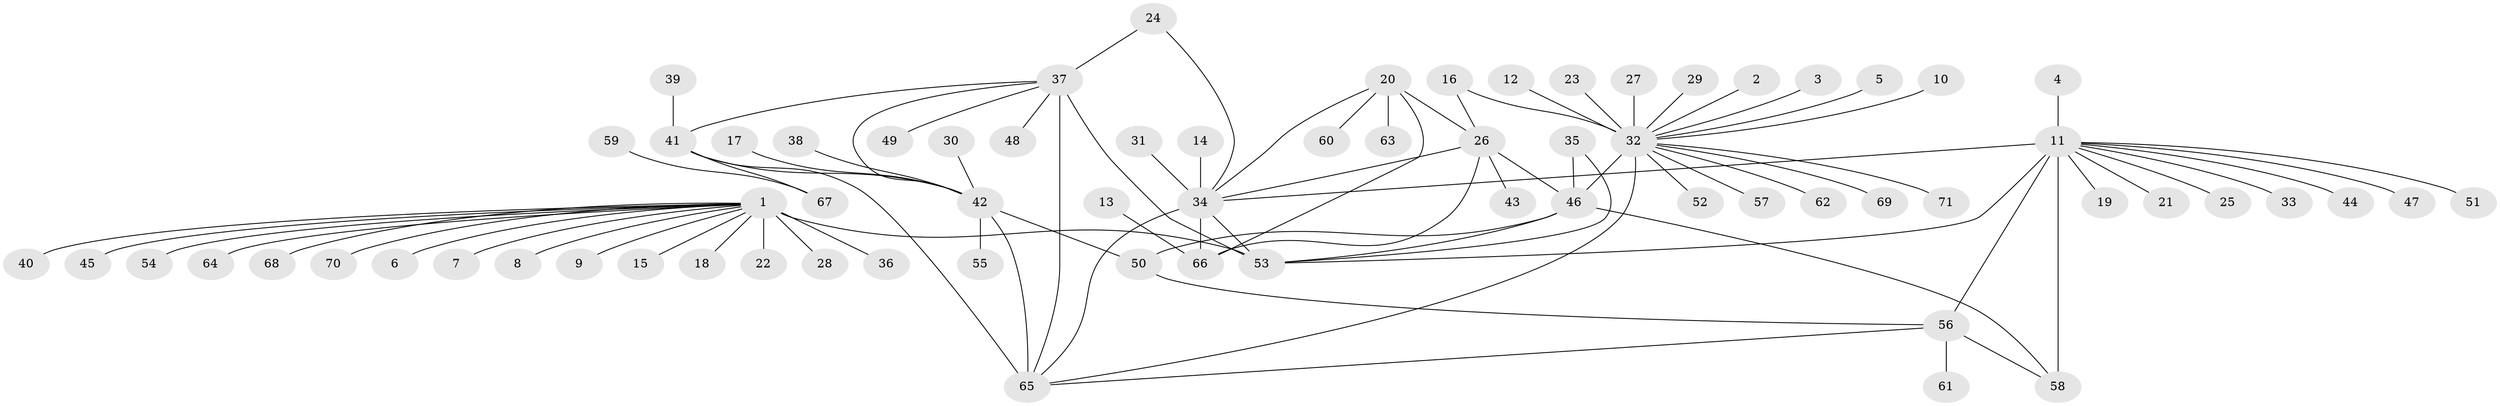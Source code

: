 // original degree distribution, {8: 0.04929577464788732, 7: 0.035211267605633804, 10: 0.035211267605633804, 12: 0.028169014084507043, 11: 0.02112676056338028, 13: 0.028169014084507043, 6: 0.02112676056338028, 9: 0.028169014084507043, 1: 0.6267605633802817, 2: 0.09859154929577464, 3: 0.02112676056338028, 4: 0.007042253521126761}
// Generated by graph-tools (version 1.1) at 2025/02/03/09/25 03:02:45]
// undirected, 71 vertices, 88 edges
graph export_dot {
graph [start="1"]
  node [color=gray90,style=filled];
  1;
  2;
  3;
  4;
  5;
  6;
  7;
  8;
  9;
  10;
  11;
  12;
  13;
  14;
  15;
  16;
  17;
  18;
  19;
  20;
  21;
  22;
  23;
  24;
  25;
  26;
  27;
  28;
  29;
  30;
  31;
  32;
  33;
  34;
  35;
  36;
  37;
  38;
  39;
  40;
  41;
  42;
  43;
  44;
  45;
  46;
  47;
  48;
  49;
  50;
  51;
  52;
  53;
  54;
  55;
  56;
  57;
  58;
  59;
  60;
  61;
  62;
  63;
  64;
  65;
  66;
  67;
  68;
  69;
  70;
  71;
  1 -- 6 [weight=1.0];
  1 -- 7 [weight=1.0];
  1 -- 8 [weight=1.0];
  1 -- 9 [weight=1.0];
  1 -- 15 [weight=1.0];
  1 -- 18 [weight=1.0];
  1 -- 22 [weight=1.0];
  1 -- 28 [weight=1.0];
  1 -- 36 [weight=1.0];
  1 -- 40 [weight=1.0];
  1 -- 45 [weight=1.0];
  1 -- 53 [weight=12.0];
  1 -- 54 [weight=1.0];
  1 -- 64 [weight=1.0];
  1 -- 68 [weight=1.0];
  1 -- 70 [weight=1.0];
  2 -- 32 [weight=1.0];
  3 -- 32 [weight=1.0];
  4 -- 11 [weight=1.0];
  5 -- 32 [weight=1.0];
  10 -- 32 [weight=1.0];
  11 -- 19 [weight=1.0];
  11 -- 21 [weight=1.0];
  11 -- 25 [weight=1.0];
  11 -- 33 [weight=1.0];
  11 -- 34 [weight=1.0];
  11 -- 44 [weight=1.0];
  11 -- 47 [weight=1.0];
  11 -- 51 [weight=1.0];
  11 -- 53 [weight=1.0];
  11 -- 56 [weight=5.0];
  11 -- 58 [weight=5.0];
  12 -- 32 [weight=1.0];
  13 -- 66 [weight=1.0];
  14 -- 34 [weight=1.0];
  16 -- 26 [weight=1.0];
  16 -- 32 [weight=1.0];
  17 -- 42 [weight=1.0];
  20 -- 26 [weight=1.0];
  20 -- 34 [weight=2.0];
  20 -- 60 [weight=1.0];
  20 -- 63 [weight=1.0];
  20 -- 66 [weight=3.0];
  23 -- 32 [weight=1.0];
  24 -- 34 [weight=1.0];
  24 -- 37 [weight=1.0];
  26 -- 34 [weight=2.0];
  26 -- 43 [weight=1.0];
  26 -- 46 [weight=2.0];
  26 -- 66 [weight=3.0];
  27 -- 32 [weight=1.0];
  29 -- 32 [weight=1.0];
  30 -- 42 [weight=1.0];
  31 -- 34 [weight=1.0];
  32 -- 46 [weight=10.0];
  32 -- 52 [weight=1.0];
  32 -- 57 [weight=1.0];
  32 -- 62 [weight=1.0];
  32 -- 65 [weight=1.0];
  32 -- 69 [weight=1.0];
  32 -- 71 [weight=1.0];
  34 -- 53 [weight=1.0];
  34 -- 65 [weight=1.0];
  34 -- 66 [weight=6.0];
  35 -- 46 [weight=1.0];
  35 -- 53 [weight=1.0];
  37 -- 41 [weight=1.0];
  37 -- 42 [weight=1.0];
  37 -- 48 [weight=1.0];
  37 -- 49 [weight=1.0];
  37 -- 53 [weight=1.0];
  37 -- 65 [weight=4.0];
  38 -- 42 [weight=1.0];
  39 -- 41 [weight=1.0];
  41 -- 42 [weight=1.0];
  41 -- 65 [weight=4.0];
  41 -- 67 [weight=1.0];
  42 -- 50 [weight=1.0];
  42 -- 55 [weight=1.0];
  42 -- 65 [weight=4.0];
  46 -- 50 [weight=1.0];
  46 -- 53 [weight=1.0];
  46 -- 58 [weight=2.0];
  50 -- 56 [weight=1.0];
  56 -- 58 [weight=1.0];
  56 -- 61 [weight=1.0];
  56 -- 65 [weight=1.0];
  59 -- 67 [weight=1.0];
}
